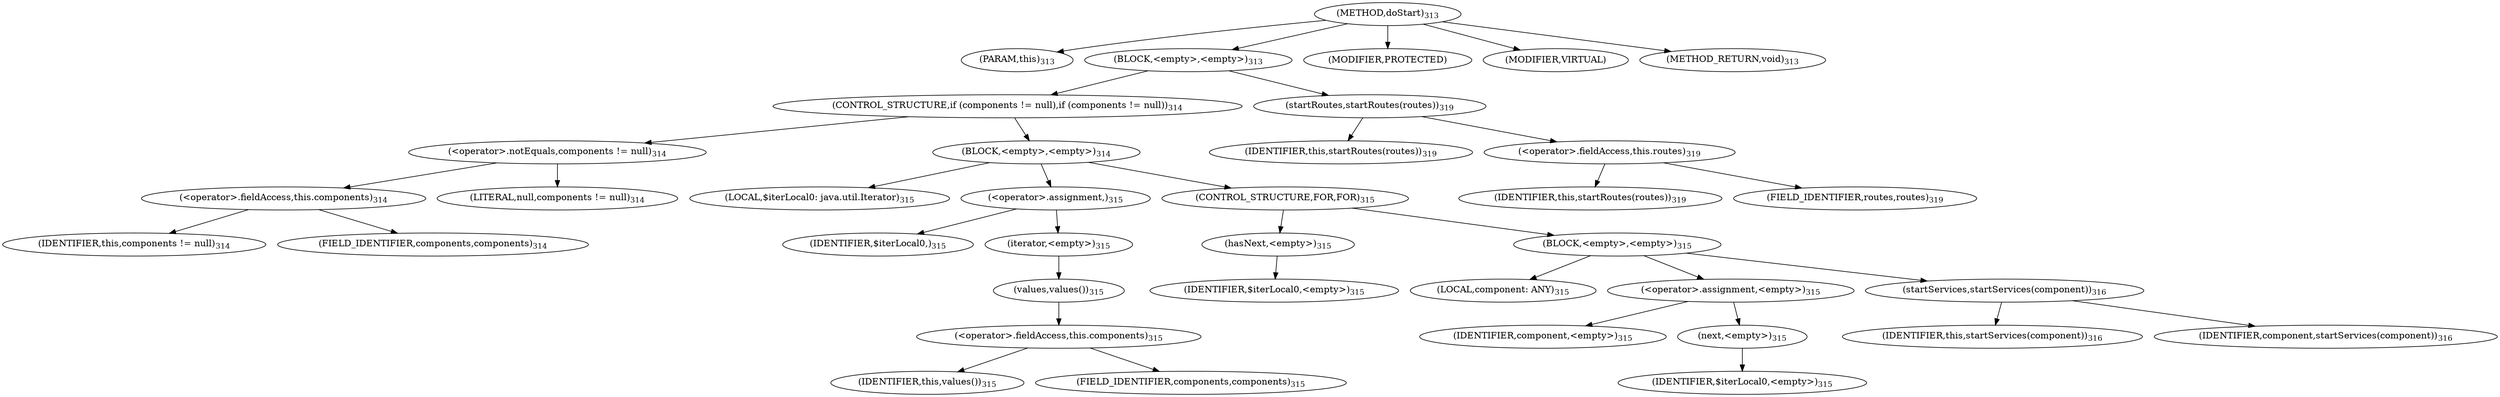 digraph "doStart" {  
"783" [label = <(METHOD,doStart)<SUB>313</SUB>> ]
"53" [label = <(PARAM,this)<SUB>313</SUB>> ]
"784" [label = <(BLOCK,&lt;empty&gt;,&lt;empty&gt;)<SUB>313</SUB>> ]
"785" [label = <(CONTROL_STRUCTURE,if (components != null),if (components != null))<SUB>314</SUB>> ]
"786" [label = <(&lt;operator&gt;.notEquals,components != null)<SUB>314</SUB>> ]
"787" [label = <(&lt;operator&gt;.fieldAccess,this.components)<SUB>314</SUB>> ]
"788" [label = <(IDENTIFIER,this,components != null)<SUB>314</SUB>> ]
"789" [label = <(FIELD_IDENTIFIER,components,components)<SUB>314</SUB>> ]
"790" [label = <(LITERAL,null,components != null)<SUB>314</SUB>> ]
"791" [label = <(BLOCK,&lt;empty&gt;,&lt;empty&gt;)<SUB>314</SUB>> ]
"792" [label = <(LOCAL,$iterLocal0: java.util.Iterator)<SUB>315</SUB>> ]
"793" [label = <(&lt;operator&gt;.assignment,)<SUB>315</SUB>> ]
"794" [label = <(IDENTIFIER,$iterLocal0,)<SUB>315</SUB>> ]
"795" [label = <(iterator,&lt;empty&gt;)<SUB>315</SUB>> ]
"796" [label = <(values,values())<SUB>315</SUB>> ]
"797" [label = <(&lt;operator&gt;.fieldAccess,this.components)<SUB>315</SUB>> ]
"798" [label = <(IDENTIFIER,this,values())<SUB>315</SUB>> ]
"799" [label = <(FIELD_IDENTIFIER,components,components)<SUB>315</SUB>> ]
"800" [label = <(CONTROL_STRUCTURE,FOR,FOR)<SUB>315</SUB>> ]
"801" [label = <(hasNext,&lt;empty&gt;)<SUB>315</SUB>> ]
"802" [label = <(IDENTIFIER,$iterLocal0,&lt;empty&gt;)<SUB>315</SUB>> ]
"803" [label = <(BLOCK,&lt;empty&gt;,&lt;empty&gt;)<SUB>315</SUB>> ]
"804" [label = <(LOCAL,component: ANY)<SUB>315</SUB>> ]
"805" [label = <(&lt;operator&gt;.assignment,&lt;empty&gt;)<SUB>315</SUB>> ]
"806" [label = <(IDENTIFIER,component,&lt;empty&gt;)<SUB>315</SUB>> ]
"807" [label = <(next,&lt;empty&gt;)<SUB>315</SUB>> ]
"808" [label = <(IDENTIFIER,$iterLocal0,&lt;empty&gt;)<SUB>315</SUB>> ]
"809" [label = <(startServices,startServices(component))<SUB>316</SUB>> ]
"52" [label = <(IDENTIFIER,this,startServices(component))<SUB>316</SUB>> ]
"810" [label = <(IDENTIFIER,component,startServices(component))<SUB>316</SUB>> ]
"811" [label = <(startRoutes,startRoutes(routes))<SUB>319</SUB>> ]
"54" [label = <(IDENTIFIER,this,startRoutes(routes))<SUB>319</SUB>> ]
"812" [label = <(&lt;operator&gt;.fieldAccess,this.routes)<SUB>319</SUB>> ]
"813" [label = <(IDENTIFIER,this,startRoutes(routes))<SUB>319</SUB>> ]
"814" [label = <(FIELD_IDENTIFIER,routes,routes)<SUB>319</SUB>> ]
"815" [label = <(MODIFIER,PROTECTED)> ]
"816" [label = <(MODIFIER,VIRTUAL)> ]
"817" [label = <(METHOD_RETURN,void)<SUB>313</SUB>> ]
  "783" -> "53" 
  "783" -> "784" 
  "783" -> "815" 
  "783" -> "816" 
  "783" -> "817" 
  "784" -> "785" 
  "784" -> "811" 
  "785" -> "786" 
  "785" -> "791" 
  "786" -> "787" 
  "786" -> "790" 
  "787" -> "788" 
  "787" -> "789" 
  "791" -> "792" 
  "791" -> "793" 
  "791" -> "800" 
  "793" -> "794" 
  "793" -> "795" 
  "795" -> "796" 
  "796" -> "797" 
  "797" -> "798" 
  "797" -> "799" 
  "800" -> "801" 
  "800" -> "803" 
  "801" -> "802" 
  "803" -> "804" 
  "803" -> "805" 
  "803" -> "809" 
  "805" -> "806" 
  "805" -> "807" 
  "807" -> "808" 
  "809" -> "52" 
  "809" -> "810" 
  "811" -> "54" 
  "811" -> "812" 
  "812" -> "813" 
  "812" -> "814" 
}
